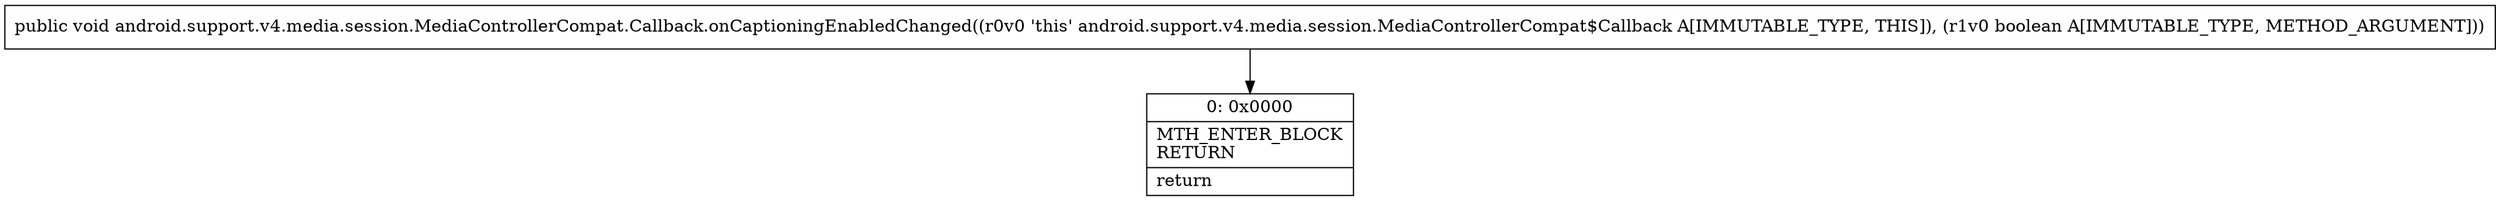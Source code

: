 digraph "CFG forandroid.support.v4.media.session.MediaControllerCompat.Callback.onCaptioningEnabledChanged(Z)V" {
Node_0 [shape=record,label="{0\:\ 0x0000|MTH_ENTER_BLOCK\lRETURN\l|return\l}"];
MethodNode[shape=record,label="{public void android.support.v4.media.session.MediaControllerCompat.Callback.onCaptioningEnabledChanged((r0v0 'this' android.support.v4.media.session.MediaControllerCompat$Callback A[IMMUTABLE_TYPE, THIS]), (r1v0 boolean A[IMMUTABLE_TYPE, METHOD_ARGUMENT])) }"];
MethodNode -> Node_0;
}

